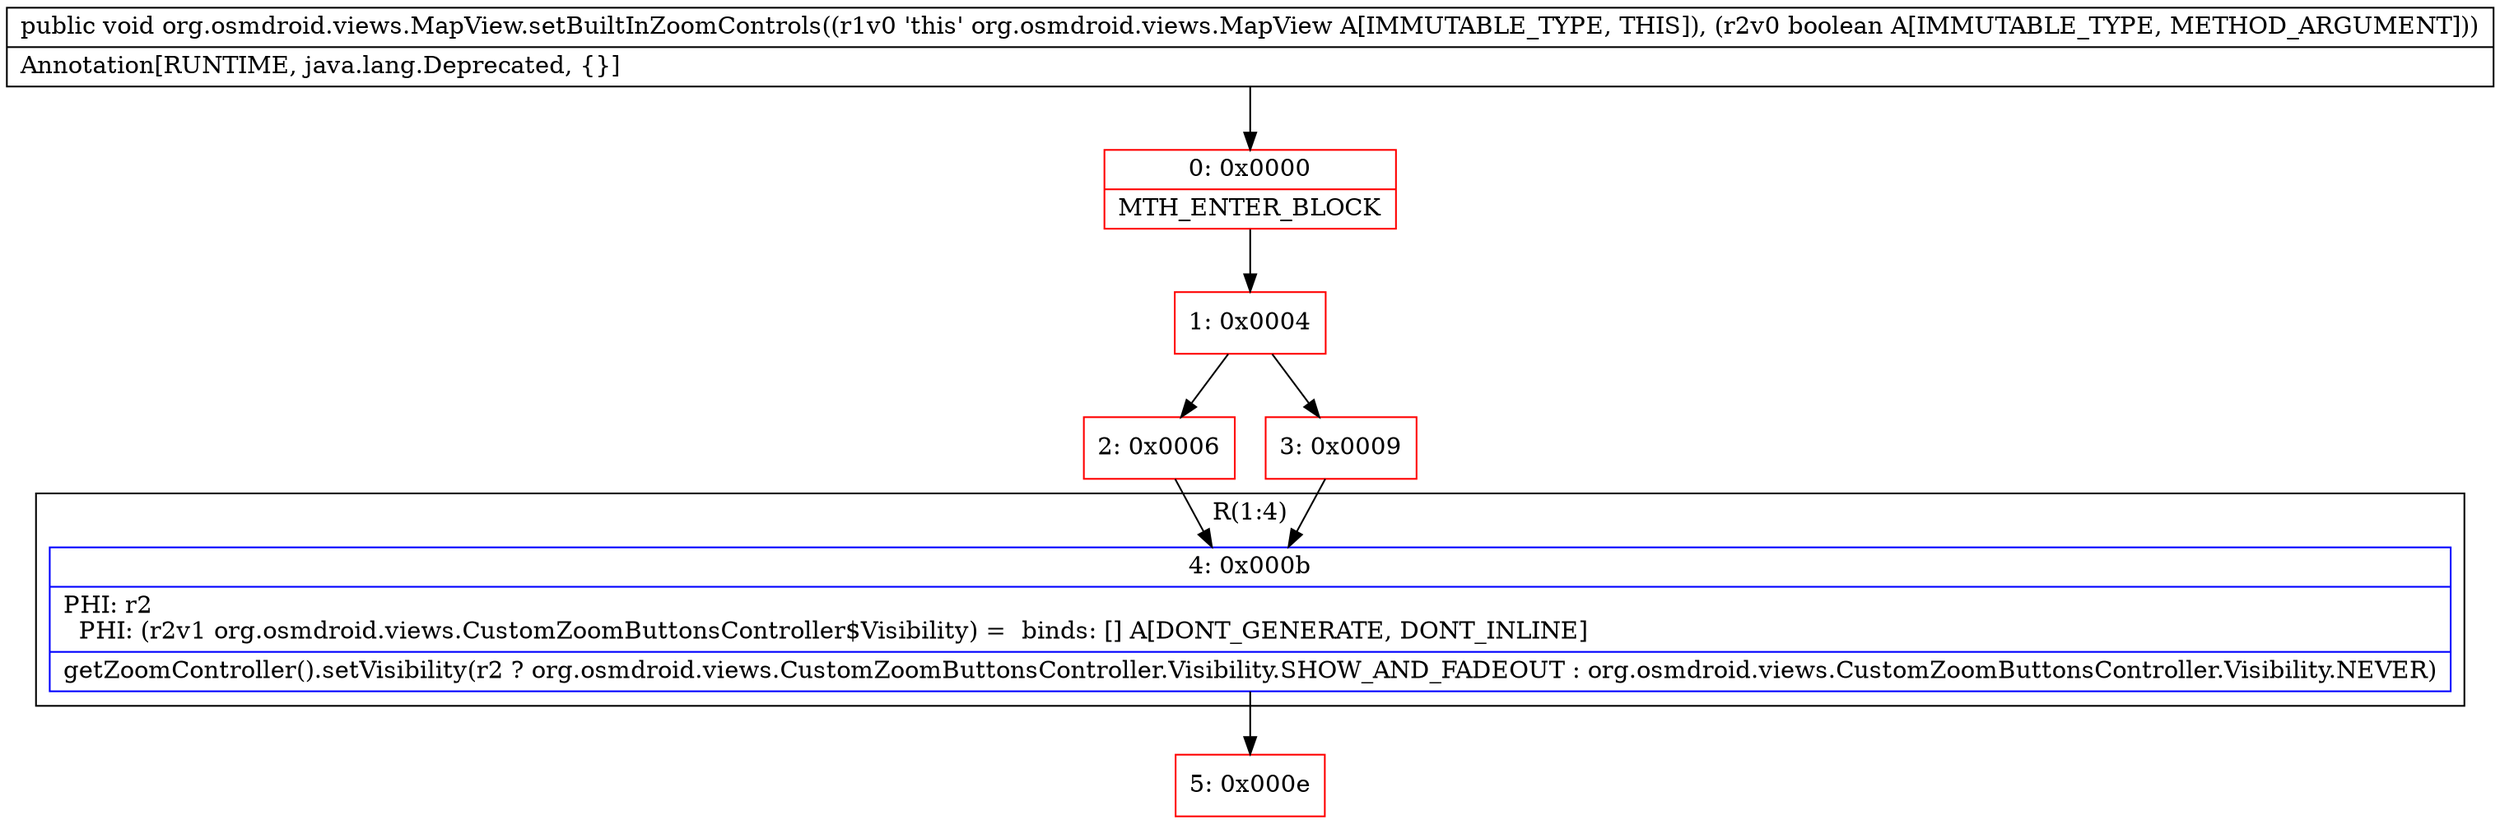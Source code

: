 digraph "CFG fororg.osmdroid.views.MapView.setBuiltInZoomControls(Z)V" {
subgraph cluster_Region_1306515338 {
label = "R(1:4)";
node [shape=record,color=blue];
Node_4 [shape=record,label="{4\:\ 0x000b|PHI: r2 \l  PHI: (r2v1 org.osmdroid.views.CustomZoomButtonsController$Visibility) =  binds: [] A[DONT_GENERATE, DONT_INLINE]\l|getZoomController().setVisibility(r2 ? org.osmdroid.views.CustomZoomButtonsController.Visibility.SHOW_AND_FADEOUT : org.osmdroid.views.CustomZoomButtonsController.Visibility.NEVER)\l}"];
}
Node_0 [shape=record,color=red,label="{0\:\ 0x0000|MTH_ENTER_BLOCK\l}"];
Node_1 [shape=record,color=red,label="{1\:\ 0x0004}"];
Node_2 [shape=record,color=red,label="{2\:\ 0x0006}"];
Node_3 [shape=record,color=red,label="{3\:\ 0x0009}"];
Node_5 [shape=record,color=red,label="{5\:\ 0x000e}"];
MethodNode[shape=record,label="{public void org.osmdroid.views.MapView.setBuiltInZoomControls((r1v0 'this' org.osmdroid.views.MapView A[IMMUTABLE_TYPE, THIS]), (r2v0 boolean A[IMMUTABLE_TYPE, METHOD_ARGUMENT]))  | Annotation[RUNTIME, java.lang.Deprecated, \{\}]\l}"];
MethodNode -> Node_0;
Node_4 -> Node_5;
Node_0 -> Node_1;
Node_1 -> Node_2;
Node_1 -> Node_3;
Node_2 -> Node_4;
Node_3 -> Node_4;
}

